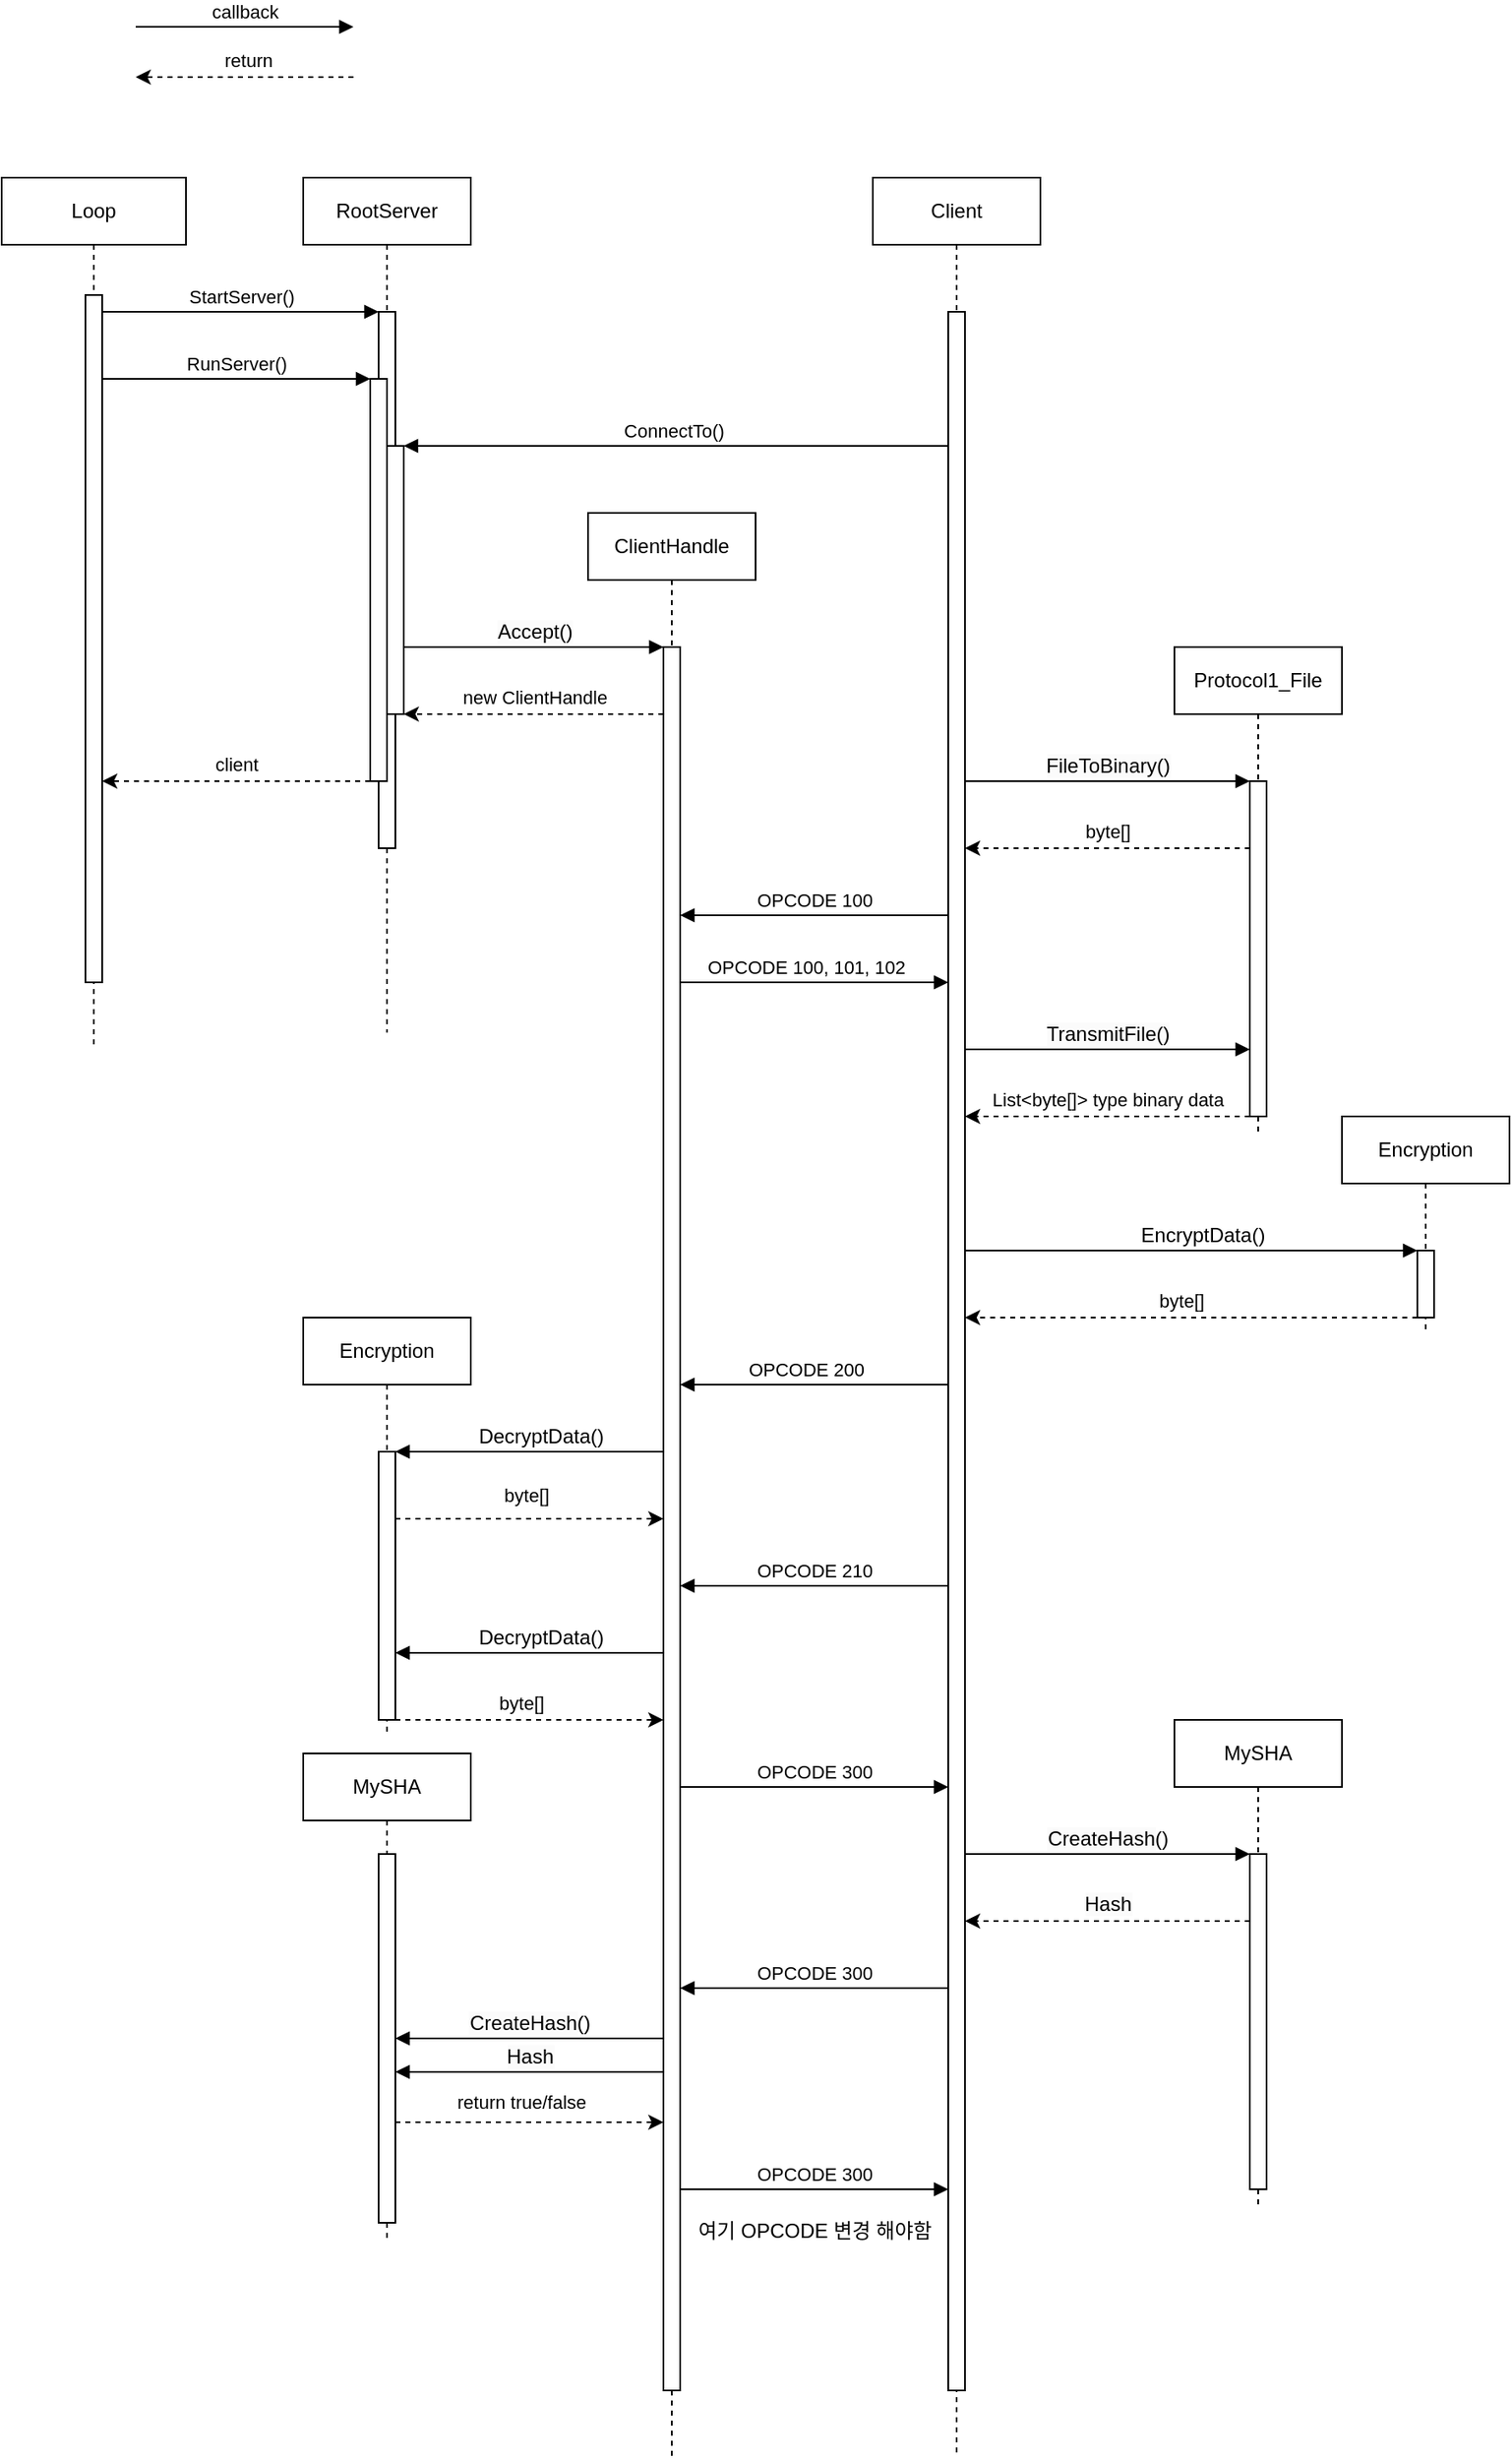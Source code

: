 <mxfile version="24.9.1">
  <diagram name="Page-1" id="2YBvvXClWsGukQMizWep">
    <mxGraphModel dx="819" dy="446" grid="1" gridSize="10" guides="1" tooltips="1" connect="1" arrows="1" fold="1" page="1" pageScale="1" pageWidth="850" pageHeight="1100" math="0" shadow="0">
      <root>
        <mxCell id="0" />
        <mxCell id="1" parent="0" />
        <mxCell id="aM9ryv3xv72pqoxQDRHE-1" value="Loop" style="shape=umlLifeline;perimeter=lifelinePerimeter;whiteSpace=wrap;html=1;container=0;dropTarget=0;collapsible=0;recursiveResize=0;outlineConnect=0;portConstraint=eastwest;newEdgeStyle={&quot;edgeStyle&quot;:&quot;elbowEdgeStyle&quot;,&quot;elbow&quot;:&quot;vertical&quot;,&quot;curved&quot;:0,&quot;rounded&quot;:0};" parent="1" vertex="1">
          <mxGeometry x="240" y="120" width="110" height="520" as="geometry" />
        </mxCell>
        <mxCell id="aM9ryv3xv72pqoxQDRHE-2" value="" style="html=1;points=[];perimeter=orthogonalPerimeter;outlineConnect=0;targetShapes=umlLifeline;portConstraint=eastwest;newEdgeStyle={&quot;edgeStyle&quot;:&quot;elbowEdgeStyle&quot;,&quot;elbow&quot;:&quot;vertical&quot;,&quot;curved&quot;:0,&quot;rounded&quot;:0};" parent="aM9ryv3xv72pqoxQDRHE-1" vertex="1">
          <mxGeometry x="50" y="70" width="10" height="410" as="geometry" />
        </mxCell>
        <mxCell id="aM9ryv3xv72pqoxQDRHE-5" value="RootServer" style="shape=umlLifeline;perimeter=lifelinePerimeter;whiteSpace=wrap;html=1;container=0;dropTarget=0;collapsible=0;recursiveResize=0;outlineConnect=0;portConstraint=eastwest;newEdgeStyle={&quot;edgeStyle&quot;:&quot;elbowEdgeStyle&quot;,&quot;elbow&quot;:&quot;vertical&quot;,&quot;curved&quot;:0,&quot;rounded&quot;:0};" parent="1" vertex="1">
          <mxGeometry x="420" y="120" width="100" height="510" as="geometry" />
        </mxCell>
        <mxCell id="aM9ryv3xv72pqoxQDRHE-6" value="" style="html=1;points=[];perimeter=orthogonalPerimeter;outlineConnect=0;targetShapes=umlLifeline;portConstraint=eastwest;newEdgeStyle={&quot;edgeStyle&quot;:&quot;elbowEdgeStyle&quot;,&quot;elbow&quot;:&quot;vertical&quot;,&quot;curved&quot;:0,&quot;rounded&quot;:0};" parent="aM9ryv3xv72pqoxQDRHE-5" vertex="1">
          <mxGeometry x="45" y="80" width="10" height="320" as="geometry" />
        </mxCell>
        <mxCell id="BWTJIb0yomok6V5Ke0bs-16" value="" style="html=1;points=[];perimeter=orthogonalPerimeter;outlineConnect=0;targetShapes=umlLifeline;portConstraint=eastwest;newEdgeStyle={&quot;edgeStyle&quot;:&quot;elbowEdgeStyle&quot;,&quot;elbow&quot;:&quot;vertical&quot;,&quot;curved&quot;:0,&quot;rounded&quot;:0};" parent="aM9ryv3xv72pqoxQDRHE-5" vertex="1">
          <mxGeometry x="40" y="120" width="10" height="240" as="geometry" />
        </mxCell>
        <mxCell id="BWTJIb0yomok6V5Ke0bs-19" value="" style="html=1;points=[];perimeter=orthogonalPerimeter;outlineConnect=0;targetShapes=umlLifeline;portConstraint=eastwest;newEdgeStyle={&quot;edgeStyle&quot;:&quot;elbowEdgeStyle&quot;,&quot;elbow&quot;:&quot;vertical&quot;,&quot;curved&quot;:0,&quot;rounded&quot;:0};" parent="aM9ryv3xv72pqoxQDRHE-5" vertex="1">
          <mxGeometry x="50" y="160" width="10" height="160" as="geometry" />
        </mxCell>
        <mxCell id="aM9ryv3xv72pqoxQDRHE-7" value="StartServer()" style="html=1;verticalAlign=bottom;endArrow=block;edgeStyle=elbowEdgeStyle;elbow=vertical;curved=0;rounded=0;" parent="1" source="aM9ryv3xv72pqoxQDRHE-2" target="aM9ryv3xv72pqoxQDRHE-6" edge="1">
          <mxGeometry relative="1" as="geometry">
            <mxPoint x="395" y="210" as="sourcePoint" />
            <Array as="points">
              <mxPoint x="380" y="200" />
            </Array>
          </mxGeometry>
        </mxCell>
        <mxCell id="aM9ryv3xv72pqoxQDRHE-9" value="callback" style="html=1;verticalAlign=bottom;endArrow=block;edgeStyle=elbowEdgeStyle;elbow=vertical;curved=0;rounded=0;" parent="1" edge="1">
          <mxGeometry relative="1" as="geometry">
            <mxPoint x="320" y="30" as="sourcePoint" />
            <Array as="points">
              <mxPoint x="430" y="30" />
            </Array>
            <mxPoint x="450" y="30" as="targetPoint" />
          </mxGeometry>
        </mxCell>
        <mxCell id="BWTJIb0yomok6V5Ke0bs-8" value="ClientHandle" style="shape=umlLifeline;perimeter=lifelinePerimeter;whiteSpace=wrap;html=1;container=0;dropTarget=0;collapsible=0;recursiveResize=0;outlineConnect=0;portConstraint=eastwest;newEdgeStyle={&quot;edgeStyle&quot;:&quot;elbowEdgeStyle&quot;,&quot;elbow&quot;:&quot;vertical&quot;,&quot;curved&quot;:0,&quot;rounded&quot;:0};" parent="1" vertex="1">
          <mxGeometry x="590" y="320" width="100" height="1160" as="geometry" />
        </mxCell>
        <mxCell id="BWTJIb0yomok6V5Ke0bs-9" value="" style="html=1;points=[];perimeter=orthogonalPerimeter;outlineConnect=0;targetShapes=umlLifeline;portConstraint=eastwest;newEdgeStyle={&quot;edgeStyle&quot;:&quot;elbowEdgeStyle&quot;,&quot;elbow&quot;:&quot;vertical&quot;,&quot;curved&quot;:0,&quot;rounded&quot;:0};" parent="BWTJIb0yomok6V5Ke0bs-8" vertex="1">
          <mxGeometry x="45" y="80" width="10" height="1040" as="geometry" />
        </mxCell>
        <mxCell id="BWTJIb0yomok6V5Ke0bs-10" value="Client" style="shape=umlLifeline;perimeter=lifelinePerimeter;whiteSpace=wrap;html=1;container=0;dropTarget=0;collapsible=0;recursiveResize=0;outlineConnect=0;portConstraint=eastwest;newEdgeStyle={&quot;edgeStyle&quot;:&quot;elbowEdgeStyle&quot;,&quot;elbow&quot;:&quot;vertical&quot;,&quot;curved&quot;:0,&quot;rounded&quot;:0};" parent="1" vertex="1">
          <mxGeometry x="760" y="120" width="100" height="1360" as="geometry" />
        </mxCell>
        <mxCell id="BWTJIb0yomok6V5Ke0bs-11" value="" style="html=1;points=[];perimeter=orthogonalPerimeter;outlineConnect=0;targetShapes=umlLifeline;portConstraint=eastwest;newEdgeStyle={&quot;edgeStyle&quot;:&quot;elbowEdgeStyle&quot;,&quot;elbow&quot;:&quot;vertical&quot;,&quot;curved&quot;:0,&quot;rounded&quot;:0};" parent="BWTJIb0yomok6V5Ke0bs-10" vertex="1">
          <mxGeometry x="45" y="80" width="10" height="1240" as="geometry" />
        </mxCell>
        <mxCell id="BWTJIb0yomok6V5Ke0bs-12" value="RunServer()" style="html=1;verticalAlign=bottom;endArrow=block;edgeStyle=elbowEdgeStyle;elbow=vertical;curved=0;rounded=0;entryX=0;entryY=0;entryDx=0;entryDy=0;" parent="1" source="aM9ryv3xv72pqoxQDRHE-2" edge="1">
          <mxGeometry relative="1" as="geometry">
            <mxPoint x="310" y="210" as="sourcePoint" />
            <Array as="points">
              <mxPoint x="390" y="240" />
            </Array>
            <mxPoint x="460" y="240" as="targetPoint" />
          </mxGeometry>
        </mxCell>
        <mxCell id="BWTJIb0yomok6V5Ke0bs-13" value="ConnectTo()" style="html=1;verticalAlign=bottom;endArrow=block;edgeStyle=elbowEdgeStyle;elbow=vertical;curved=0;rounded=0;" parent="1" source="BWTJIb0yomok6V5Ke0bs-11" target="BWTJIb0yomok6V5Ke0bs-19" edge="1">
          <mxGeometry x="0.011" relative="1" as="geometry">
            <mxPoint x="570" y="300" as="sourcePoint" />
            <Array as="points">
              <mxPoint x="550" y="280" />
            </Array>
            <mxPoint x="480" y="280" as="targetPoint" />
            <mxPoint as="offset" />
          </mxGeometry>
        </mxCell>
        <mxCell id="BWTJIb0yomok6V5Ke0bs-17" value="" style="endArrow=classic;html=1;rounded=0;dashed=1;" parent="1" source="BWTJIb0yomok6V5Ke0bs-16" target="aM9ryv3xv72pqoxQDRHE-2" edge="1">
          <mxGeometry width="50" height="50" relative="1" as="geometry">
            <mxPoint x="490" y="330" as="sourcePoint" />
            <mxPoint x="540" y="280" as="targetPoint" />
            <Array as="points">
              <mxPoint x="380" y="480" />
            </Array>
          </mxGeometry>
        </mxCell>
        <mxCell id="BWTJIb0yomok6V5Ke0bs-18" value="client" style="edgeLabel;html=1;align=center;verticalAlign=middle;resizable=0;points=[];" parent="BWTJIb0yomok6V5Ke0bs-17" vertex="1" connectable="0">
          <mxGeometry x="0.113" y="1" relative="1" as="geometry">
            <mxPoint x="9" y="-11" as="offset" />
          </mxGeometry>
        </mxCell>
        <mxCell id="BWTJIb0yomok6V5Ke0bs-20" value="&lt;span style=&quot;font-size: 12px; text-wrap-mode: wrap; background-color: rgb(251, 251, 251);&quot;&gt;Accept()&lt;/span&gt;" style="html=1;verticalAlign=bottom;endArrow=block;edgeStyle=elbowEdgeStyle;elbow=vertical;curved=0;rounded=0;" parent="1" source="BWTJIb0yomok6V5Ke0bs-19" target="BWTJIb0yomok6V5Ke0bs-9" edge="1">
          <mxGeometry x="-0.003" relative="1" as="geometry">
            <mxPoint x="310" y="210" as="sourcePoint" />
            <Array as="points">
              <mxPoint x="510" y="400" />
            </Array>
            <mxPoint x="475" y="210" as="targetPoint" />
            <mxPoint as="offset" />
          </mxGeometry>
        </mxCell>
        <mxCell id="BWTJIb0yomok6V5Ke0bs-21" value="" style="endArrow=classic;html=1;rounded=0;dashed=1;" parent="1" source="BWTJIb0yomok6V5Ke0bs-9" target="BWTJIb0yomok6V5Ke0bs-19" edge="1">
          <mxGeometry width="50" height="50" relative="1" as="geometry">
            <mxPoint x="470" y="330" as="sourcePoint" />
            <mxPoint x="310" y="330" as="targetPoint" />
            <Array as="points">
              <mxPoint x="590" y="440" />
            </Array>
          </mxGeometry>
        </mxCell>
        <mxCell id="BWTJIb0yomok6V5Ke0bs-22" value="new ClientHandle" style="edgeLabel;html=1;align=center;verticalAlign=middle;resizable=0;points=[];" parent="BWTJIb0yomok6V5Ke0bs-21" vertex="1" connectable="0">
          <mxGeometry x="0.113" y="1" relative="1" as="geometry">
            <mxPoint x="9" y="-11" as="offset" />
          </mxGeometry>
        </mxCell>
        <mxCell id="dHwghNjNQ53B7s980lVL-1" value="" style="endArrow=classic;html=1;rounded=0;dashed=1;" parent="1" edge="1">
          <mxGeometry width="50" height="50" relative="1" as="geometry">
            <mxPoint x="450" y="60" as="sourcePoint" />
            <mxPoint x="320" y="60" as="targetPoint" />
            <Array as="points">
              <mxPoint x="430" y="60" />
            </Array>
          </mxGeometry>
        </mxCell>
        <mxCell id="dHwghNjNQ53B7s980lVL-2" value="return" style="edgeLabel;html=1;align=center;verticalAlign=middle;resizable=0;points=[];" parent="dHwghNjNQ53B7s980lVL-1" vertex="1" connectable="0">
          <mxGeometry x="0.113" y="1" relative="1" as="geometry">
            <mxPoint x="9" y="-11" as="offset" />
          </mxGeometry>
        </mxCell>
        <mxCell id="dHwghNjNQ53B7s980lVL-3" value="OPCODE 100" style="html=1;verticalAlign=bottom;endArrow=block;edgeStyle=elbowEdgeStyle;elbow=vertical;curved=0;rounded=0;" parent="1" source="BWTJIb0yomok6V5Ke0bs-11" target="BWTJIb0yomok6V5Ke0bs-9" edge="1">
          <mxGeometry relative="1" as="geometry">
            <mxPoint x="630" y="500" as="sourcePoint" />
            <Array as="points">
              <mxPoint x="670" y="560" />
            </Array>
            <mxPoint x="795" y="500" as="targetPoint" />
          </mxGeometry>
        </mxCell>
        <mxCell id="dHwghNjNQ53B7s980lVL-4" value="OPCODE 100, 101, 102" style="html=1;verticalAlign=bottom;endArrow=block;edgeStyle=elbowEdgeStyle;elbow=vertical;curved=0;rounded=0;" parent="1" source="BWTJIb0yomok6V5Ke0bs-9" target="BWTJIb0yomok6V5Ke0bs-11" edge="1">
          <mxGeometry x="-0.062" relative="1" as="geometry">
            <mxPoint x="815" y="490" as="sourcePoint" />
            <Array as="points">
              <mxPoint x="760" y="600" />
            </Array>
            <mxPoint x="655" y="490" as="targetPoint" />
            <mxPoint as="offset" />
          </mxGeometry>
        </mxCell>
        <mxCell id="dHwghNjNQ53B7s980lVL-5" value="OPCODE 200" style="html=1;verticalAlign=bottom;endArrow=block;edgeStyle=elbowEdgeStyle;elbow=vertical;curved=0;rounded=0;" parent="1" source="BWTJIb0yomok6V5Ke0bs-11" target="BWTJIb0yomok6V5Ke0bs-9" edge="1">
          <mxGeometry x="0.062" relative="1" as="geometry">
            <mxPoint x="750" y="610" as="sourcePoint" />
            <Array as="points">
              <mxPoint x="680" y="840" />
            </Array>
            <mxPoint x="640" y="560" as="targetPoint" />
            <mxPoint as="offset" />
          </mxGeometry>
        </mxCell>
        <mxCell id="dHwghNjNQ53B7s980lVL-6" value="OPCODE 300" style="html=1;verticalAlign=bottom;endArrow=block;edgeStyle=elbowEdgeStyle;elbow=vertical;curved=0;rounded=0;" parent="1" source="BWTJIb0yomok6V5Ke0bs-11" target="BWTJIb0yomok6V5Ke0bs-9" edge="1">
          <mxGeometry relative="1" as="geometry">
            <mxPoint x="655" y="530" as="sourcePoint" />
            <Array as="points">
              <mxPoint x="760" y="1200" />
            </Array>
            <mxPoint x="710" y="600" as="targetPoint" />
            <mxPoint as="offset" />
          </mxGeometry>
        </mxCell>
        <mxCell id="dHwghNjNQ53B7s980lVL-7" value="OPCODE 300" style="html=1;verticalAlign=bottom;endArrow=block;edgeStyle=elbowEdgeStyle;elbow=vertical;curved=0;rounded=0;" parent="1" source="BWTJIb0yomok6V5Ke0bs-9" target="BWTJIb0yomok6V5Ke0bs-11" edge="1">
          <mxGeometry relative="1" as="geometry">
            <mxPoint x="655" y="650" as="sourcePoint" />
            <Array as="points">
              <mxPoint x="760" y="1320" />
            </Array>
            <mxPoint x="815" y="650" as="targetPoint" />
            <mxPoint as="offset" />
          </mxGeometry>
        </mxCell>
        <mxCell id="dHwghNjNQ53B7s980lVL-8" value="OPCODE 300" style="html=1;verticalAlign=bottom;endArrow=block;edgeStyle=elbowEdgeStyle;elbow=vertical;curved=0;rounded=0;" parent="1" source="BWTJIb0yomok6V5Ke0bs-9" target="BWTJIb0yomok6V5Ke0bs-11" edge="1">
          <mxGeometry relative="1" as="geometry">
            <mxPoint x="655" y="690" as="sourcePoint" />
            <Array as="points">
              <mxPoint x="730" y="1080" />
            </Array>
            <mxPoint x="815" y="690" as="targetPoint" />
            <mxPoint as="offset" />
          </mxGeometry>
        </mxCell>
        <mxCell id="dHwghNjNQ53B7s980lVL-11" value="Protocol1_File" style="shape=umlLifeline;perimeter=lifelinePerimeter;whiteSpace=wrap;html=1;container=0;dropTarget=0;collapsible=0;recursiveResize=0;outlineConnect=0;portConstraint=eastwest;newEdgeStyle={&quot;edgeStyle&quot;:&quot;elbowEdgeStyle&quot;,&quot;elbow&quot;:&quot;vertical&quot;,&quot;curved&quot;:0,&quot;rounded&quot;:0};" parent="1" vertex="1">
          <mxGeometry x="940" y="400" width="100" height="290" as="geometry" />
        </mxCell>
        <mxCell id="dHwghNjNQ53B7s980lVL-12" value="" style="html=1;points=[];perimeter=orthogonalPerimeter;outlineConnect=0;targetShapes=umlLifeline;portConstraint=eastwest;newEdgeStyle={&quot;edgeStyle&quot;:&quot;elbowEdgeStyle&quot;,&quot;elbow&quot;:&quot;vertical&quot;,&quot;curved&quot;:0,&quot;rounded&quot;:0};" parent="dHwghNjNQ53B7s980lVL-11" vertex="1">
          <mxGeometry x="45" y="80" width="10" height="200" as="geometry" />
        </mxCell>
        <mxCell id="dHwghNjNQ53B7s980lVL-13" value="&lt;span style=&quot;font-size: 12px; text-wrap-mode: wrap; background-color: rgb(251, 251, 251);&quot;&gt;FileToBinary()&lt;/span&gt;" style="html=1;verticalAlign=bottom;endArrow=block;edgeStyle=elbowEdgeStyle;elbow=vertical;curved=0;rounded=0;" parent="1" source="BWTJIb0yomok6V5Ke0bs-11" target="dHwghNjNQ53B7s980lVL-12" edge="1">
          <mxGeometry x="-0.003" relative="1" as="geometry">
            <mxPoint x="800" y="520" as="sourcePoint" />
            <Array as="points">
              <mxPoint x="860" y="480" />
            </Array>
            <mxPoint x="955" y="520" as="targetPoint" />
            <mxPoint as="offset" />
          </mxGeometry>
        </mxCell>
        <mxCell id="dHwghNjNQ53B7s980lVL-14" value="" style="endArrow=classic;html=1;rounded=0;dashed=1;" parent="1" source="dHwghNjNQ53B7s980lVL-12" target="BWTJIb0yomok6V5Ke0bs-11" edge="1">
          <mxGeometry width="50" height="50" relative="1" as="geometry">
            <mxPoint x="645" y="450" as="sourcePoint" />
            <mxPoint x="490" y="450" as="targetPoint" />
            <Array as="points">
              <mxPoint x="940" y="520" />
            </Array>
          </mxGeometry>
        </mxCell>
        <mxCell id="dHwghNjNQ53B7s980lVL-15" value="byte[]" style="edgeLabel;html=1;align=center;verticalAlign=middle;resizable=0;points=[];" parent="dHwghNjNQ53B7s980lVL-14" vertex="1" connectable="0">
          <mxGeometry x="0.113" y="1" relative="1" as="geometry">
            <mxPoint x="9" y="-11" as="offset" />
          </mxGeometry>
        </mxCell>
        <mxCell id="dHwghNjNQ53B7s980lVL-16" value="&lt;span style=&quot;font-size: 12px; text-wrap-mode: wrap; background-color: rgb(251, 251, 251);&quot;&gt;TransmitFile()&lt;/span&gt;" style="html=1;verticalAlign=bottom;endArrow=block;edgeStyle=elbowEdgeStyle;elbow=vertical;curved=0;rounded=0;" parent="1" source="BWTJIb0yomok6V5Ke0bs-11" target="dHwghNjNQ53B7s980lVL-12" edge="1">
          <mxGeometry x="-0.003" relative="1" as="geometry">
            <mxPoint x="820" y="570" as="sourcePoint" />
            <Array as="points">
              <mxPoint x="830" y="640" />
            </Array>
            <mxPoint x="990" y="570" as="targetPoint" />
            <mxPoint as="offset" />
          </mxGeometry>
        </mxCell>
        <mxCell id="dHwghNjNQ53B7s980lVL-17" value="" style="endArrow=classic;html=1;rounded=0;dashed=1;" parent="1" source="dHwghNjNQ53B7s980lVL-12" target="BWTJIb0yomok6V5Ke0bs-11" edge="1">
          <mxGeometry width="50" height="50" relative="1" as="geometry">
            <mxPoint x="995" y="560" as="sourcePoint" />
            <mxPoint x="825" y="560" as="targetPoint" />
            <Array as="points">
              <mxPoint x="920" y="680" />
            </Array>
          </mxGeometry>
        </mxCell>
        <mxCell id="dHwghNjNQ53B7s980lVL-18" value="List&amp;lt;byte[]&amp;gt; type binary data" style="edgeLabel;html=1;align=center;verticalAlign=middle;resizable=0;points=[];" parent="dHwghNjNQ53B7s980lVL-17" vertex="1" connectable="0">
          <mxGeometry x="0.113" y="1" relative="1" as="geometry">
            <mxPoint x="9" y="-11" as="offset" />
          </mxGeometry>
        </mxCell>
        <mxCell id="pczVk37zEd-j-2-A9qn--1" value="OPCODE 210" style="html=1;verticalAlign=bottom;endArrow=block;edgeStyle=elbowEdgeStyle;elbow=vertical;curved=0;rounded=0;" edge="1" parent="1" source="BWTJIb0yomok6V5Ke0bs-11" target="BWTJIb0yomok6V5Ke0bs-9">
          <mxGeometry relative="1" as="geometry">
            <mxPoint x="815" y="730" as="sourcePoint" />
            <Array as="points">
              <mxPoint x="750" y="960" />
            </Array>
            <mxPoint x="655" y="730" as="targetPoint" />
          </mxGeometry>
        </mxCell>
        <mxCell id="pczVk37zEd-j-2-A9qn--3" value="Encryption" style="shape=umlLifeline;perimeter=lifelinePerimeter;whiteSpace=wrap;html=1;container=0;dropTarget=0;collapsible=0;recursiveResize=0;outlineConnect=0;portConstraint=eastwest;newEdgeStyle={&quot;edgeStyle&quot;:&quot;elbowEdgeStyle&quot;,&quot;elbow&quot;:&quot;vertical&quot;,&quot;curved&quot;:0,&quot;rounded&quot;:0};" vertex="1" parent="1">
          <mxGeometry x="1040" y="680" width="100" height="130" as="geometry" />
        </mxCell>
        <mxCell id="pczVk37zEd-j-2-A9qn--4" value="" style="html=1;points=[];perimeter=orthogonalPerimeter;outlineConnect=0;targetShapes=umlLifeline;portConstraint=eastwest;newEdgeStyle={&quot;edgeStyle&quot;:&quot;elbowEdgeStyle&quot;,&quot;elbow&quot;:&quot;vertical&quot;,&quot;curved&quot;:0,&quot;rounded&quot;:0};" vertex="1" parent="pczVk37zEd-j-2-A9qn--3">
          <mxGeometry x="45" y="80" width="10" height="40" as="geometry" />
        </mxCell>
        <mxCell id="pczVk37zEd-j-2-A9qn--5" value="&lt;div&gt;&lt;span style=&quot;font-size: 12px; text-wrap-mode: wrap;&quot;&gt;&amp;nbsp; &amp;nbsp; EncryptData()&lt;/span&gt;&lt;/div&gt;" style="html=1;verticalAlign=bottom;endArrow=block;edgeStyle=elbowEdgeStyle;elbow=vertical;curved=0;rounded=0;" edge="1" parent="1" source="BWTJIb0yomok6V5Ke0bs-11" target="pczVk37zEd-j-2-A9qn--4">
          <mxGeometry x="-0.003" relative="1" as="geometry">
            <mxPoint x="825" y="650" as="sourcePoint" />
            <Array as="points">
              <mxPoint x="950" y="760" />
            </Array>
            <mxPoint x="995" y="650" as="targetPoint" />
            <mxPoint as="offset" />
          </mxGeometry>
        </mxCell>
        <mxCell id="pczVk37zEd-j-2-A9qn--6" value="" style="endArrow=classic;html=1;rounded=0;dashed=1;" edge="1" parent="1" source="pczVk37zEd-j-2-A9qn--4" target="BWTJIb0yomok6V5Ke0bs-11">
          <mxGeometry width="50" height="50" relative="1" as="geometry">
            <mxPoint x="995" y="530" as="sourcePoint" />
            <mxPoint x="825" y="530" as="targetPoint" />
            <Array as="points">
              <mxPoint x="960" y="800" />
            </Array>
          </mxGeometry>
        </mxCell>
        <mxCell id="pczVk37zEd-j-2-A9qn--7" value="byte[]" style="edgeLabel;html=1;align=center;verticalAlign=middle;resizable=0;points=[];" vertex="1" connectable="0" parent="pczVk37zEd-j-2-A9qn--6">
          <mxGeometry x="0.113" y="1" relative="1" as="geometry">
            <mxPoint x="9" y="-11" as="offset" />
          </mxGeometry>
        </mxCell>
        <mxCell id="pczVk37zEd-j-2-A9qn--8" value="MySHA" style="shape=umlLifeline;perimeter=lifelinePerimeter;whiteSpace=wrap;html=1;container=0;dropTarget=0;collapsible=0;recursiveResize=0;outlineConnect=0;portConstraint=eastwest;newEdgeStyle={&quot;edgeStyle&quot;:&quot;elbowEdgeStyle&quot;,&quot;elbow&quot;:&quot;vertical&quot;,&quot;curved&quot;:0,&quot;rounded&quot;:0};" vertex="1" parent="1">
          <mxGeometry x="420" y="1060" width="100" height="290" as="geometry" />
        </mxCell>
        <mxCell id="pczVk37zEd-j-2-A9qn--9" value="" style="html=1;points=[];perimeter=orthogonalPerimeter;outlineConnect=0;targetShapes=umlLifeline;portConstraint=eastwest;newEdgeStyle={&quot;edgeStyle&quot;:&quot;elbowEdgeStyle&quot;,&quot;elbow&quot;:&quot;vertical&quot;,&quot;curved&quot;:0,&quot;rounded&quot;:0};" vertex="1" parent="pczVk37zEd-j-2-A9qn--8">
          <mxGeometry x="45" y="60" width="10" height="220" as="geometry" />
        </mxCell>
        <mxCell id="pczVk37zEd-j-2-A9qn--10" value="Encryption" style="shape=umlLifeline;perimeter=lifelinePerimeter;whiteSpace=wrap;html=1;container=0;dropTarget=0;collapsible=0;recursiveResize=0;outlineConnect=0;portConstraint=eastwest;newEdgeStyle={&quot;edgeStyle&quot;:&quot;elbowEdgeStyle&quot;,&quot;elbow&quot;:&quot;vertical&quot;,&quot;curved&quot;:0,&quot;rounded&quot;:0};" vertex="1" parent="1">
          <mxGeometry x="420" y="800" width="100" height="250" as="geometry" />
        </mxCell>
        <mxCell id="pczVk37zEd-j-2-A9qn--11" value="" style="html=1;points=[];perimeter=orthogonalPerimeter;outlineConnect=0;targetShapes=umlLifeline;portConstraint=eastwest;newEdgeStyle={&quot;edgeStyle&quot;:&quot;elbowEdgeStyle&quot;,&quot;elbow&quot;:&quot;vertical&quot;,&quot;curved&quot;:0,&quot;rounded&quot;:0};" vertex="1" parent="pczVk37zEd-j-2-A9qn--10">
          <mxGeometry x="45" y="80" width="10" height="160" as="geometry" />
        </mxCell>
        <mxCell id="pczVk37zEd-j-2-A9qn--12" value="&lt;div&gt;&lt;span style=&quot;font-size: 12px; text-wrap-mode: wrap;&quot;&gt;&amp;nbsp; &amp;nbsp; DecryptData()&lt;/span&gt;&lt;/div&gt;" style="html=1;verticalAlign=bottom;endArrow=block;edgeStyle=elbowEdgeStyle;elbow=vertical;curved=0;rounded=0;" edge="1" parent="1" source="BWTJIb0yomok6V5Ke0bs-9" target="pczVk37zEd-j-2-A9qn--11">
          <mxGeometry x="-0.003" relative="1" as="geometry">
            <mxPoint x="825" y="770" as="sourcePoint" />
            <Array as="points">
              <mxPoint x="540" y="880" />
            </Array>
            <mxPoint x="510" y="880" as="targetPoint" />
            <mxPoint as="offset" />
          </mxGeometry>
        </mxCell>
        <mxCell id="pczVk37zEd-j-2-A9qn--13" value="" style="endArrow=classic;html=1;rounded=0;dashed=1;" edge="1" parent="1" source="pczVk37zEd-j-2-A9qn--11" target="BWTJIb0yomok6V5Ke0bs-9">
          <mxGeometry width="50" height="50" relative="1" as="geometry">
            <mxPoint x="760" y="920" as="sourcePoint" />
            <mxPoint x="490" y="920" as="targetPoint" />
            <Array as="points">
              <mxPoint x="635" y="920" />
            </Array>
          </mxGeometry>
        </mxCell>
        <mxCell id="pczVk37zEd-j-2-A9qn--15" value="byte[]" style="edgeLabel;html=1;align=center;verticalAlign=middle;resizable=0;points=[];" vertex="1" connectable="0" parent="1">
          <mxGeometry x="953.714" y="800" as="geometry">
            <mxPoint x="-401" y="106" as="offset" />
          </mxGeometry>
        </mxCell>
        <mxCell id="pczVk37zEd-j-2-A9qn--16" value="&lt;div&gt;&lt;span style=&quot;font-size: 12px; text-wrap-mode: wrap;&quot;&gt;&amp;nbsp; &amp;nbsp; DecryptData()&lt;/span&gt;&lt;/div&gt;" style="html=1;verticalAlign=bottom;endArrow=block;edgeStyle=elbowEdgeStyle;elbow=vertical;curved=0;rounded=0;" edge="1" parent="1" source="BWTJIb0yomok6V5Ke0bs-9" target="pczVk37zEd-j-2-A9qn--11">
          <mxGeometry x="-0.003" relative="1" as="geometry">
            <mxPoint x="645" y="890" as="sourcePoint" />
            <Array as="points">
              <mxPoint x="550" y="1000" />
            </Array>
            <mxPoint x="485" y="890" as="targetPoint" />
            <mxPoint as="offset" />
          </mxGeometry>
        </mxCell>
        <mxCell id="pczVk37zEd-j-2-A9qn--17" value="" style="endArrow=classic;html=1;rounded=0;dashed=1;" edge="1" parent="1" source="pczVk37zEd-j-2-A9qn--11" target="BWTJIb0yomok6V5Ke0bs-9">
          <mxGeometry width="50" height="50" relative="1" as="geometry">
            <mxPoint x="650" y="1040" as="sourcePoint" />
            <mxPoint x="610" y="1040" as="targetPoint" />
            <Array as="points">
              <mxPoint x="580" y="1040" />
            </Array>
          </mxGeometry>
        </mxCell>
        <mxCell id="pczVk37zEd-j-2-A9qn--18" value="byte[]" style="edgeLabel;html=1;align=center;verticalAlign=middle;resizable=0;points=[];" vertex="1" connectable="0" parent="pczVk37zEd-j-2-A9qn--17">
          <mxGeometry x="0.113" y="1" relative="1" as="geometry">
            <mxPoint x="-14" y="-9" as="offset" />
          </mxGeometry>
        </mxCell>
        <mxCell id="pczVk37zEd-j-2-A9qn--19" value="MySHA" style="shape=umlLifeline;perimeter=lifelinePerimeter;whiteSpace=wrap;html=1;container=0;dropTarget=0;collapsible=0;recursiveResize=0;outlineConnect=0;portConstraint=eastwest;newEdgeStyle={&quot;edgeStyle&quot;:&quot;elbowEdgeStyle&quot;,&quot;elbow&quot;:&quot;vertical&quot;,&quot;curved&quot;:0,&quot;rounded&quot;:0};" vertex="1" parent="1">
          <mxGeometry x="940" y="1040" width="100" height="290" as="geometry" />
        </mxCell>
        <mxCell id="pczVk37zEd-j-2-A9qn--20" value="" style="html=1;points=[];perimeter=orthogonalPerimeter;outlineConnect=0;targetShapes=umlLifeline;portConstraint=eastwest;newEdgeStyle={&quot;edgeStyle&quot;:&quot;elbowEdgeStyle&quot;,&quot;elbow&quot;:&quot;vertical&quot;,&quot;curved&quot;:0,&quot;rounded&quot;:0};" vertex="1" parent="pczVk37zEd-j-2-A9qn--19">
          <mxGeometry x="45" y="80" width="10" height="200" as="geometry" />
        </mxCell>
        <mxCell id="pczVk37zEd-j-2-A9qn--22" value="&lt;div&gt;&lt;span style=&quot;background-color: rgb(251, 251, 251); font-size: 12px; text-align: left; text-wrap-mode: wrap;&quot;&gt;CreateHash&lt;/span&gt;&lt;span style=&quot;font-size: 12px; text-wrap-mode: wrap;&quot;&gt;()&lt;/span&gt;&lt;/div&gt;" style="html=1;verticalAlign=bottom;endArrow=block;edgeStyle=elbowEdgeStyle;elbow=vertical;curved=0;rounded=0;" edge="1" parent="1" source="BWTJIb0yomok6V5Ke0bs-11" target="pczVk37zEd-j-2-A9qn--20">
          <mxGeometry x="-0.003" relative="1" as="geometry">
            <mxPoint x="830" y="1010" as="sourcePoint" />
            <Array as="points">
              <mxPoint x="950" y="1120" />
            </Array>
            <mxPoint x="1100" y="1010" as="targetPoint" />
            <mxPoint as="offset" />
          </mxGeometry>
        </mxCell>
        <mxCell id="pczVk37zEd-j-2-A9qn--23" value="" style="endArrow=classic;html=1;rounded=0;dashed=1;" edge="1" parent="1" source="pczVk37zEd-j-2-A9qn--20" target="BWTJIb0yomok6V5Ke0bs-11">
          <mxGeometry width="50" height="50" relative="1" as="geometry">
            <mxPoint x="980" y="1160" as="sourcePoint" />
            <mxPoint x="810" y="1160" as="targetPoint" />
            <Array as="points">
              <mxPoint x="935" y="1160" />
            </Array>
          </mxGeometry>
        </mxCell>
        <mxCell id="pczVk37zEd-j-2-A9qn--24" value="&lt;span style=&quot;font-size: 12px; text-align: left; text-wrap-mode: wrap; background-color: rgb(251, 251, 251);&quot;&gt;Hash&lt;/span&gt;" style="edgeLabel;html=1;align=center;verticalAlign=middle;resizable=0;points=[];" vertex="1" connectable="0" parent="pczVk37zEd-j-2-A9qn--23">
          <mxGeometry x="0.113" y="1" relative="1" as="geometry">
            <mxPoint x="9" y="-11" as="offset" />
          </mxGeometry>
        </mxCell>
        <mxCell id="pczVk37zEd-j-2-A9qn--26" value="&lt;div&gt;&lt;span style=&quot;background-color: rgb(251, 251, 251); font-size: 12px; text-align: left; text-wrap-mode: wrap;&quot;&gt;Hash&lt;/span&gt;&lt;/div&gt;" style="html=1;verticalAlign=bottom;endArrow=block;edgeStyle=elbowEdgeStyle;elbow=vertical;curved=0;rounded=0;" edge="1" parent="1" source="BWTJIb0yomok6V5Ke0bs-9" target="pczVk37zEd-j-2-A9qn--9">
          <mxGeometry x="-0.003" relative="1" as="geometry">
            <mxPoint x="470" y="1240" as="sourcePoint" />
            <Array as="points">
              <mxPoint x="600" y="1250" />
            </Array>
            <mxPoint x="540" y="1300" as="targetPoint" />
            <mxPoint as="offset" />
          </mxGeometry>
        </mxCell>
        <mxCell id="pczVk37zEd-j-2-A9qn--27" value="" style="endArrow=classic;html=1;rounded=0;dashed=1;" edge="1" parent="1" source="pczVk37zEd-j-2-A9qn--9" target="BWTJIb0yomok6V5Ke0bs-9">
          <mxGeometry width="50" height="50" relative="1" as="geometry">
            <mxPoint x="640" y="1280" as="sourcePoint" />
            <mxPoint x="470" y="1280" as="targetPoint" />
            <Array as="points">
              <mxPoint x="590" y="1280" />
            </Array>
          </mxGeometry>
        </mxCell>
        <mxCell id="pczVk37zEd-j-2-A9qn--28" value="return true/false" style="edgeLabel;html=1;align=center;verticalAlign=middle;resizable=0;points=[];" vertex="1" connectable="0" parent="pczVk37zEd-j-2-A9qn--27">
          <mxGeometry x="0.113" y="1" relative="1" as="geometry">
            <mxPoint x="-14" y="-11" as="offset" />
          </mxGeometry>
        </mxCell>
        <mxCell id="pczVk37zEd-j-2-A9qn--29" value="&lt;div&gt;&lt;span style=&quot;background-color: rgb(251, 251, 251); font-size: 12px; text-align: left; text-wrap-mode: wrap;&quot;&gt;CreateHash&lt;/span&gt;&lt;span style=&quot;font-size: 12px; text-wrap-mode: wrap;&quot;&gt;()&lt;/span&gt;&lt;/div&gt;" style="html=1;verticalAlign=bottom;endArrow=block;edgeStyle=elbowEdgeStyle;elbow=vertical;curved=0;rounded=0;" edge="1" parent="1" source="BWTJIb0yomok6V5Ke0bs-9" target="pczVk37zEd-j-2-A9qn--9">
          <mxGeometry x="-0.003" relative="1" as="geometry">
            <mxPoint x="650" y="1230" as="sourcePoint" />
            <Array as="points">
              <mxPoint x="580" y="1230" />
            </Array>
            <mxPoint x="820" y="1230" as="targetPoint" />
            <mxPoint as="offset" />
          </mxGeometry>
        </mxCell>
        <mxCell id="pczVk37zEd-j-2-A9qn--30" value="여기 OPCODE 변경 해야함" style="text;html=1;align=center;verticalAlign=middle;resizable=0;points=[];autosize=1;strokeColor=none;fillColor=none;" vertex="1" parent="1">
          <mxGeometry x="640" y="1330" width="170" height="30" as="geometry" />
        </mxCell>
      </root>
    </mxGraphModel>
  </diagram>
</mxfile>
